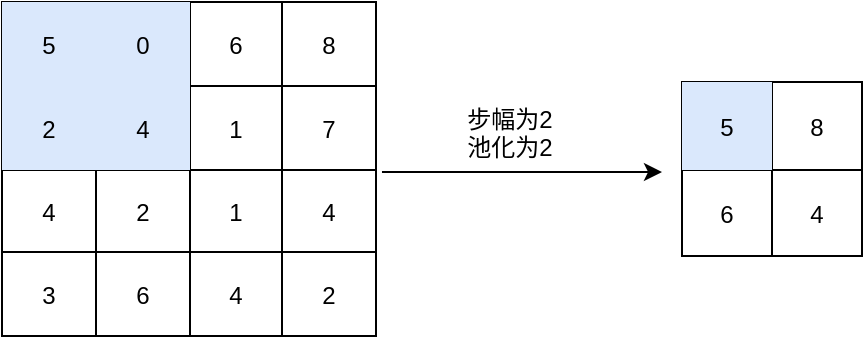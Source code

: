 <mxfile version="14.7.0" type="github">
  <diagram id="wMYKgpTsjfC2yOBbZFMr" name="Page-1">
    <mxGraphModel dx="942" dy="624" grid="1" gridSize="10" guides="1" tooltips="1" connect="1" arrows="1" fold="1" page="1" pageScale="1" pageWidth="827" pageHeight="1169" math="0" shadow="0">
      <root>
        <mxCell id="0" />
        <mxCell id="1" parent="0" />
        <mxCell id="BW0hRLp4qTFCky_lFoou-1" value="" style="shape=table;startSize=0;container=1;collapsible=0;childLayout=tableLayout;" vertex="1" parent="1">
          <mxGeometry x="120" y="460" width="187" height="167" as="geometry" />
        </mxCell>
        <mxCell id="BW0hRLp4qTFCky_lFoou-2" value="" style="shape=partialRectangle;collapsible=0;dropTarget=0;pointerEvents=0;fillColor=none;top=0;left=0;bottom=0;right=0;points=[[0,0.5],[1,0.5]];portConstraint=eastwest;" vertex="1" parent="BW0hRLp4qTFCky_lFoou-1">
          <mxGeometry width="187" height="42" as="geometry" />
        </mxCell>
        <mxCell id="BW0hRLp4qTFCky_lFoou-3" value="5" style="shape=partialRectangle;connectable=0;fillColor=#dae8fc;top=0;left=0;bottom=0;right=0;overflow=hidden;strokeColor=#6c8ebf;" vertex="1" parent="BW0hRLp4qTFCky_lFoou-2">
          <mxGeometry width="47" height="42" as="geometry" />
        </mxCell>
        <mxCell id="BW0hRLp4qTFCky_lFoou-4" value="0" style="shape=partialRectangle;connectable=0;fillColor=#dae8fc;top=0;left=0;bottom=0;right=0;overflow=hidden;strokeColor=#6c8ebf;" vertex="1" parent="BW0hRLp4qTFCky_lFoou-2">
          <mxGeometry x="47" width="47" height="42" as="geometry" />
        </mxCell>
        <mxCell id="BW0hRLp4qTFCky_lFoou-5" value="6" style="shape=partialRectangle;connectable=0;fillColor=none;top=0;left=0;bottom=0;right=0;overflow=hidden;" vertex="1" parent="BW0hRLp4qTFCky_lFoou-2">
          <mxGeometry x="94" width="46" height="42" as="geometry" />
        </mxCell>
        <mxCell id="BW0hRLp4qTFCky_lFoou-6" value="8" style="shape=partialRectangle;connectable=0;fillColor=none;top=0;left=0;bottom=0;right=0;overflow=hidden;" vertex="1" parent="BW0hRLp4qTFCky_lFoou-2">
          <mxGeometry x="140" width="47" height="42" as="geometry" />
        </mxCell>
        <mxCell id="BW0hRLp4qTFCky_lFoou-7" value="" style="shape=partialRectangle;collapsible=0;dropTarget=0;pointerEvents=0;fillColor=none;top=0;left=0;bottom=0;right=0;points=[[0,0.5],[1,0.5]];portConstraint=eastwest;" vertex="1" parent="BW0hRLp4qTFCky_lFoou-1">
          <mxGeometry y="42" width="187" height="42" as="geometry" />
        </mxCell>
        <mxCell id="BW0hRLp4qTFCky_lFoou-8" value="2" style="shape=partialRectangle;connectable=0;fillColor=#dae8fc;top=0;left=0;bottom=0;right=0;overflow=hidden;strokeColor=#6c8ebf;" vertex="1" parent="BW0hRLp4qTFCky_lFoou-7">
          <mxGeometry width="47" height="42" as="geometry" />
        </mxCell>
        <mxCell id="BW0hRLp4qTFCky_lFoou-9" value="4" style="shape=partialRectangle;connectable=0;fillColor=#dae8fc;top=0;left=0;bottom=0;right=0;overflow=hidden;strokeColor=#6c8ebf;" vertex="1" parent="BW0hRLp4qTFCky_lFoou-7">
          <mxGeometry x="47" width="47" height="42" as="geometry" />
        </mxCell>
        <mxCell id="BW0hRLp4qTFCky_lFoou-10" value="1" style="shape=partialRectangle;connectable=0;fillColor=none;top=0;left=0;bottom=0;right=0;overflow=hidden;" vertex="1" parent="BW0hRLp4qTFCky_lFoou-7">
          <mxGeometry x="94" width="46" height="42" as="geometry" />
        </mxCell>
        <mxCell id="BW0hRLp4qTFCky_lFoou-11" value="7" style="shape=partialRectangle;connectable=0;fillColor=none;top=0;left=0;bottom=0;right=0;overflow=hidden;" vertex="1" parent="BW0hRLp4qTFCky_lFoou-7">
          <mxGeometry x="140" width="47" height="42" as="geometry" />
        </mxCell>
        <mxCell id="BW0hRLp4qTFCky_lFoou-12" value="" style="shape=partialRectangle;collapsible=0;dropTarget=0;pointerEvents=0;fillColor=none;top=0;left=0;bottom=0;right=0;points=[[0,0.5],[1,0.5]];portConstraint=eastwest;" vertex="1" parent="BW0hRLp4qTFCky_lFoou-1">
          <mxGeometry y="84" width="187" height="41" as="geometry" />
        </mxCell>
        <mxCell id="BW0hRLp4qTFCky_lFoou-13" value="4" style="shape=partialRectangle;connectable=0;fillColor=none;top=0;left=0;bottom=0;right=0;overflow=hidden;" vertex="1" parent="BW0hRLp4qTFCky_lFoou-12">
          <mxGeometry width="47" height="41" as="geometry" />
        </mxCell>
        <mxCell id="BW0hRLp4qTFCky_lFoou-14" value="2" style="shape=partialRectangle;connectable=0;fillColor=none;top=0;left=0;bottom=0;right=0;overflow=hidden;" vertex="1" parent="BW0hRLp4qTFCky_lFoou-12">
          <mxGeometry x="47" width="47" height="41" as="geometry" />
        </mxCell>
        <mxCell id="BW0hRLp4qTFCky_lFoou-15" value="1" style="shape=partialRectangle;connectable=0;fillColor=none;top=0;left=0;bottom=0;right=0;overflow=hidden;" vertex="1" parent="BW0hRLp4qTFCky_lFoou-12">
          <mxGeometry x="94" width="46" height="41" as="geometry" />
        </mxCell>
        <mxCell id="BW0hRLp4qTFCky_lFoou-16" value="4" style="shape=partialRectangle;connectable=0;fillColor=none;top=0;left=0;bottom=0;right=0;overflow=hidden;" vertex="1" parent="BW0hRLp4qTFCky_lFoou-12">
          <mxGeometry x="140" width="47" height="41" as="geometry" />
        </mxCell>
        <mxCell id="BW0hRLp4qTFCky_lFoou-17" value="" style="shape=partialRectangle;collapsible=0;dropTarget=0;pointerEvents=0;fillColor=none;top=0;left=0;bottom=0;right=0;points=[[0,0.5],[1,0.5]];portConstraint=eastwest;" vertex="1" parent="BW0hRLp4qTFCky_lFoou-1">
          <mxGeometry y="125" width="187" height="42" as="geometry" />
        </mxCell>
        <mxCell id="BW0hRLp4qTFCky_lFoou-18" value="3" style="shape=partialRectangle;connectable=0;fillColor=none;top=0;left=0;bottom=0;right=0;overflow=hidden;" vertex="1" parent="BW0hRLp4qTFCky_lFoou-17">
          <mxGeometry width="47" height="42" as="geometry" />
        </mxCell>
        <mxCell id="BW0hRLp4qTFCky_lFoou-19" value="6" style="shape=partialRectangle;connectable=0;fillColor=none;top=0;left=0;bottom=0;right=0;overflow=hidden;" vertex="1" parent="BW0hRLp4qTFCky_lFoou-17">
          <mxGeometry x="47" width="47" height="42" as="geometry" />
        </mxCell>
        <mxCell id="BW0hRLp4qTFCky_lFoou-20" value="4" style="shape=partialRectangle;connectable=0;fillColor=none;top=0;left=0;bottom=0;right=0;overflow=hidden;" vertex="1" parent="BW0hRLp4qTFCky_lFoou-17">
          <mxGeometry x="94" width="46" height="42" as="geometry" />
        </mxCell>
        <mxCell id="BW0hRLp4qTFCky_lFoou-21" value="2" style="shape=partialRectangle;connectable=0;fillColor=none;top=0;left=0;bottom=0;right=0;overflow=hidden;" vertex="1" parent="BW0hRLp4qTFCky_lFoou-17">
          <mxGeometry x="140" width="47" height="42" as="geometry" />
        </mxCell>
        <mxCell id="BW0hRLp4qTFCky_lFoou-22" value="" style="endArrow=classic;exitX=1.016;exitY=0.024;exitDx=0;exitDy=0;exitPerimeter=0;" edge="1" parent="1" source="BW0hRLp4qTFCky_lFoou-12">
          <mxGeometry width="50" height="50" relative="1" as="geometry">
            <mxPoint x="350" y="565" as="sourcePoint" />
            <mxPoint x="450" y="545" as="targetPoint" />
          </mxGeometry>
        </mxCell>
        <mxCell id="BW0hRLp4qTFCky_lFoou-23" value="" style="shape=table;startSize=0;container=1;collapsible=0;childLayout=tableLayout;" vertex="1" parent="1">
          <mxGeometry x="460" y="500" width="90" height="87" as="geometry" />
        </mxCell>
        <mxCell id="BW0hRLp4qTFCky_lFoou-24" value="" style="shape=partialRectangle;collapsible=0;dropTarget=0;pointerEvents=0;fillColor=none;top=0;left=0;bottom=0;right=0;points=[[0,0.5],[1,0.5]];portConstraint=eastwest;" vertex="1" parent="BW0hRLp4qTFCky_lFoou-23">
          <mxGeometry width="90" height="44" as="geometry" />
        </mxCell>
        <mxCell id="BW0hRLp4qTFCky_lFoou-25" value="5" style="shape=partialRectangle;connectable=0;fillColor=#dae8fc;top=0;left=0;bottom=0;right=0;overflow=hidden;strokeColor=#6c8ebf;" vertex="1" parent="BW0hRLp4qTFCky_lFoou-24">
          <mxGeometry width="45" height="44" as="geometry" />
        </mxCell>
        <mxCell id="BW0hRLp4qTFCky_lFoou-26" value="8" style="shape=partialRectangle;connectable=0;fillColor=none;top=0;left=0;bottom=0;right=0;overflow=hidden;" vertex="1" parent="BW0hRLp4qTFCky_lFoou-24">
          <mxGeometry x="45" width="45" height="44" as="geometry" />
        </mxCell>
        <mxCell id="BW0hRLp4qTFCky_lFoou-27" value="" style="shape=partialRectangle;collapsible=0;dropTarget=0;pointerEvents=0;fillColor=none;top=0;left=0;bottom=0;right=0;points=[[0,0.5],[1,0.5]];portConstraint=eastwest;" vertex="1" parent="BW0hRLp4qTFCky_lFoou-23">
          <mxGeometry y="44" width="90" height="43" as="geometry" />
        </mxCell>
        <mxCell id="BW0hRLp4qTFCky_lFoou-28" value="6" style="shape=partialRectangle;connectable=0;fillColor=none;top=0;left=0;bottom=0;right=0;overflow=hidden;" vertex="1" parent="BW0hRLp4qTFCky_lFoou-27">
          <mxGeometry width="45" height="43" as="geometry" />
        </mxCell>
        <mxCell id="BW0hRLp4qTFCky_lFoou-29" value="4" style="shape=partialRectangle;connectable=0;fillColor=none;top=0;left=0;bottom=0;right=0;overflow=hidden;" vertex="1" parent="BW0hRLp4qTFCky_lFoou-27">
          <mxGeometry x="45" width="45" height="43" as="geometry" />
        </mxCell>
        <mxCell id="BW0hRLp4qTFCky_lFoou-30" value="步幅为2&#xa;池化为2" style="text;strokeColor=none;fillColor=none;align=center;verticalAlign=middle;rounded=0;" vertex="1" parent="1">
          <mxGeometry x="342" y="515" width="64" height="20" as="geometry" />
        </mxCell>
      </root>
    </mxGraphModel>
  </diagram>
</mxfile>
